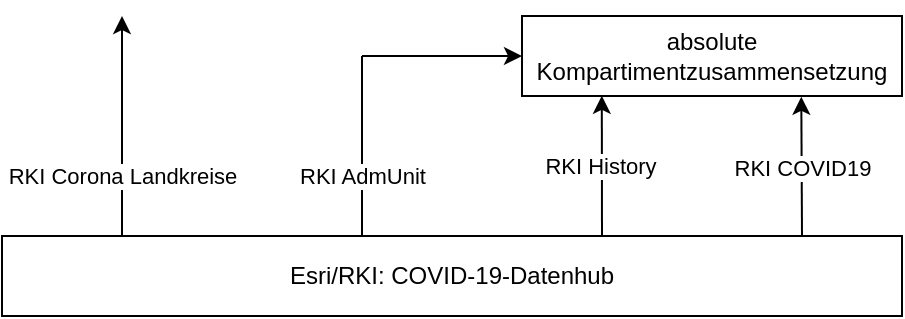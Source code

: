 <mxfile version="15.0.6" type="github"><diagram id="3AYCVtzGoSpn9Vro6qWg" name="Page-1"><mxGraphModel dx="566" dy="313" grid="1" gridSize="10" guides="1" tooltips="1" connect="1" arrows="1" fold="1" page="1" pageScale="1" pageWidth="1169" pageHeight="827" math="0" shadow="0"><root><mxCell id="0"/><mxCell id="1" parent="0"/><mxCell id="C57uJY7JvYRW9FqgshIM-1" value="" style="endArrow=classic;html=1;" edge="1" parent="1"><mxGeometry relative="1" as="geometry"><mxPoint x="360" y="280" as="sourcePoint"/><mxPoint x="360" y="170" as="targetPoint"/></mxGeometry></mxCell><mxCell id="C57uJY7JvYRW9FqgshIM-2" value="RKI Corona Landkreise" style="edgeLabel;resizable=0;html=1;align=center;verticalAlign=middle;" connectable="0" vertex="1" parent="C57uJY7JvYRW9FqgshIM-1"><mxGeometry relative="1" as="geometry"><mxPoint y="25" as="offset"/></mxGeometry></mxCell><mxCell id="C57uJY7JvYRW9FqgshIM-3" value="Esri/RKI: COVID-19-Datenhub" style="rounded=0;whiteSpace=wrap;html=1;" vertex="1" parent="1"><mxGeometry x="300" y="280" width="450" height="40" as="geometry"/></mxCell><mxCell id="C57uJY7JvYRW9FqgshIM-5" value="" style="endArrow=classic;html=1;entryX=0.21;entryY=0.997;entryDx=0;entryDy=0;entryPerimeter=0;" edge="1" parent="1" target="C57uJY7JvYRW9FqgshIM-16"><mxGeometry relative="1" as="geometry"><mxPoint x="600" y="280" as="sourcePoint"/><mxPoint x="600" y="221" as="targetPoint"/><Array as="points"/></mxGeometry></mxCell><mxCell id="C57uJY7JvYRW9FqgshIM-6" value="RKI History" style="edgeLabel;resizable=0;html=1;align=center;verticalAlign=middle;" connectable="0" vertex="1" parent="C57uJY7JvYRW9FqgshIM-5"><mxGeometry relative="1" as="geometry"><mxPoint x="-1" as="offset"/></mxGeometry></mxCell><mxCell id="C57uJY7JvYRW9FqgshIM-7" value="" style="endArrow=classic;html=1;entryX=0.735;entryY=1.01;entryDx=0;entryDy=0;entryPerimeter=0;" edge="1" parent="1" target="C57uJY7JvYRW9FqgshIM-16"><mxGeometry relative="1" as="geometry"><mxPoint x="700" y="280" as="sourcePoint"/><mxPoint x="700" y="222" as="targetPoint"/></mxGeometry></mxCell><mxCell id="C57uJY7JvYRW9FqgshIM-8" value="RKI COVID19" style="edgeLabel;resizable=0;html=1;align=center;verticalAlign=middle;" connectable="0" vertex="1" parent="C57uJY7JvYRW9FqgshIM-7"><mxGeometry relative="1" as="geometry"><mxPoint y="1" as="offset"/></mxGeometry></mxCell><mxCell id="C57uJY7JvYRW9FqgshIM-13" value="" style="endArrow=none;html=1;exitX=0.4;exitY=0;exitDx=0;exitDy=0;exitPerimeter=0;endFill=0;" edge="1" parent="1" source="C57uJY7JvYRW9FqgshIM-3"><mxGeometry relative="1" as="geometry"><mxPoint x="510" y="220" as="sourcePoint"/><mxPoint x="480" y="190" as="targetPoint"/></mxGeometry></mxCell><mxCell id="C57uJY7JvYRW9FqgshIM-14" value="RKI AdmUnit" style="edgeLabel;resizable=0;html=1;align=center;verticalAlign=middle;" connectable="0" vertex="1" parent="C57uJY7JvYRW9FqgshIM-13"><mxGeometry relative="1" as="geometry"><mxPoint y="15" as="offset"/></mxGeometry></mxCell><mxCell id="C57uJY7JvYRW9FqgshIM-16" value="absolute Kompartimentzusammensetzung" style="rounded=0;whiteSpace=wrap;html=1;" vertex="1" parent="1"><mxGeometry x="560" y="170" width="190" height="40" as="geometry"/></mxCell><mxCell id="C57uJY7JvYRW9FqgshIM-19" value="" style="endArrow=classic;html=1;" edge="1" parent="1" target="C57uJY7JvYRW9FqgshIM-16"><mxGeometry width="50" height="50" relative="1" as="geometry"><mxPoint x="480" y="190" as="sourcePoint"/><mxPoint x="650" y="160" as="targetPoint"/></mxGeometry></mxCell></root></mxGraphModel></diagram></mxfile>